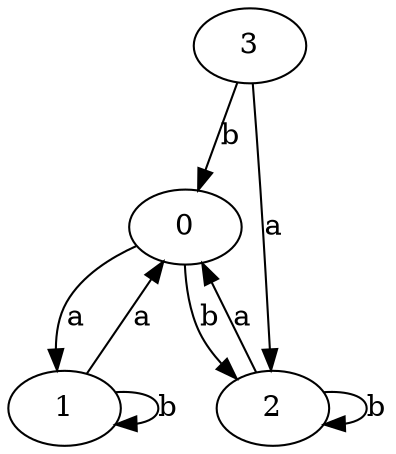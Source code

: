 digraph {
 ranksep=0.5;
 d2tdocpreamble = "\usetikzlibrary{automata}";
 d2tfigpreamble = "\tikzstyle{every state}= [ draw=blue!50,very thick,fill=blue!20]  \tikzstyle{auto}= [fill=white]";
 node [style="state"];
 edge [lblstyle="auto",topath="bend right", len=4  ]
  "0" [label="0",];
  "1" [label="1",];
  "2" [label="2",style = "state, initial"];
  "3" [label="3",style = "state, accepting"];
  "0" -> "1" [label="a"];
  "0" -> "2" [label="b"];
  "1" -> "0" [label="a"];
  "1" -> "1" [label="b",topath="loop above"];
  "2" -> "0" [label="a"];
  "2" -> "2" [label="b",topath="loop above"];
  "3" -> "0" [label="b"];
  "3" -> "2" [label="a"];
}